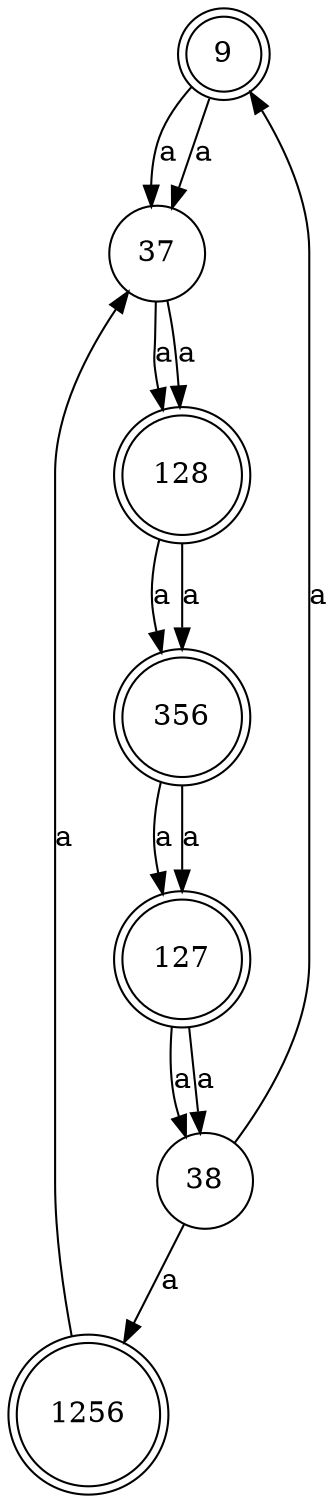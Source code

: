 digraph {
	9 [shape=doublecircle]
	37 [shape=circle]
	128 [shape=doublecircle]
	356 [shape=doublecircle]
	127 [shape=doublecircle]
	38 [shape=circle]
	1256 [shape=doublecircle]
	9 -> 37 [label=a]
	37 -> 128 [label=a]
	128 -> 356 [label=a]
	356 -> 127 [label=a]
	127 -> 38 [label=a]
	38 -> 1256 [label=a]
	1256 -> 37 [label=a]
	9 [shape=doublecircle]
	37 [shape=circle]
	128 [shape=doublecircle]
	356 [shape=doublecircle]
	127 [shape=doublecircle]
	38 [shape=circle]
	9 -> 37 [label=a]
	37 -> 128 [label=a]
	128 -> 356 [label=a]
	356 -> 127 [label=a]
	127 -> 38 [label=a]
	38 -> 9 [label=a]
}
